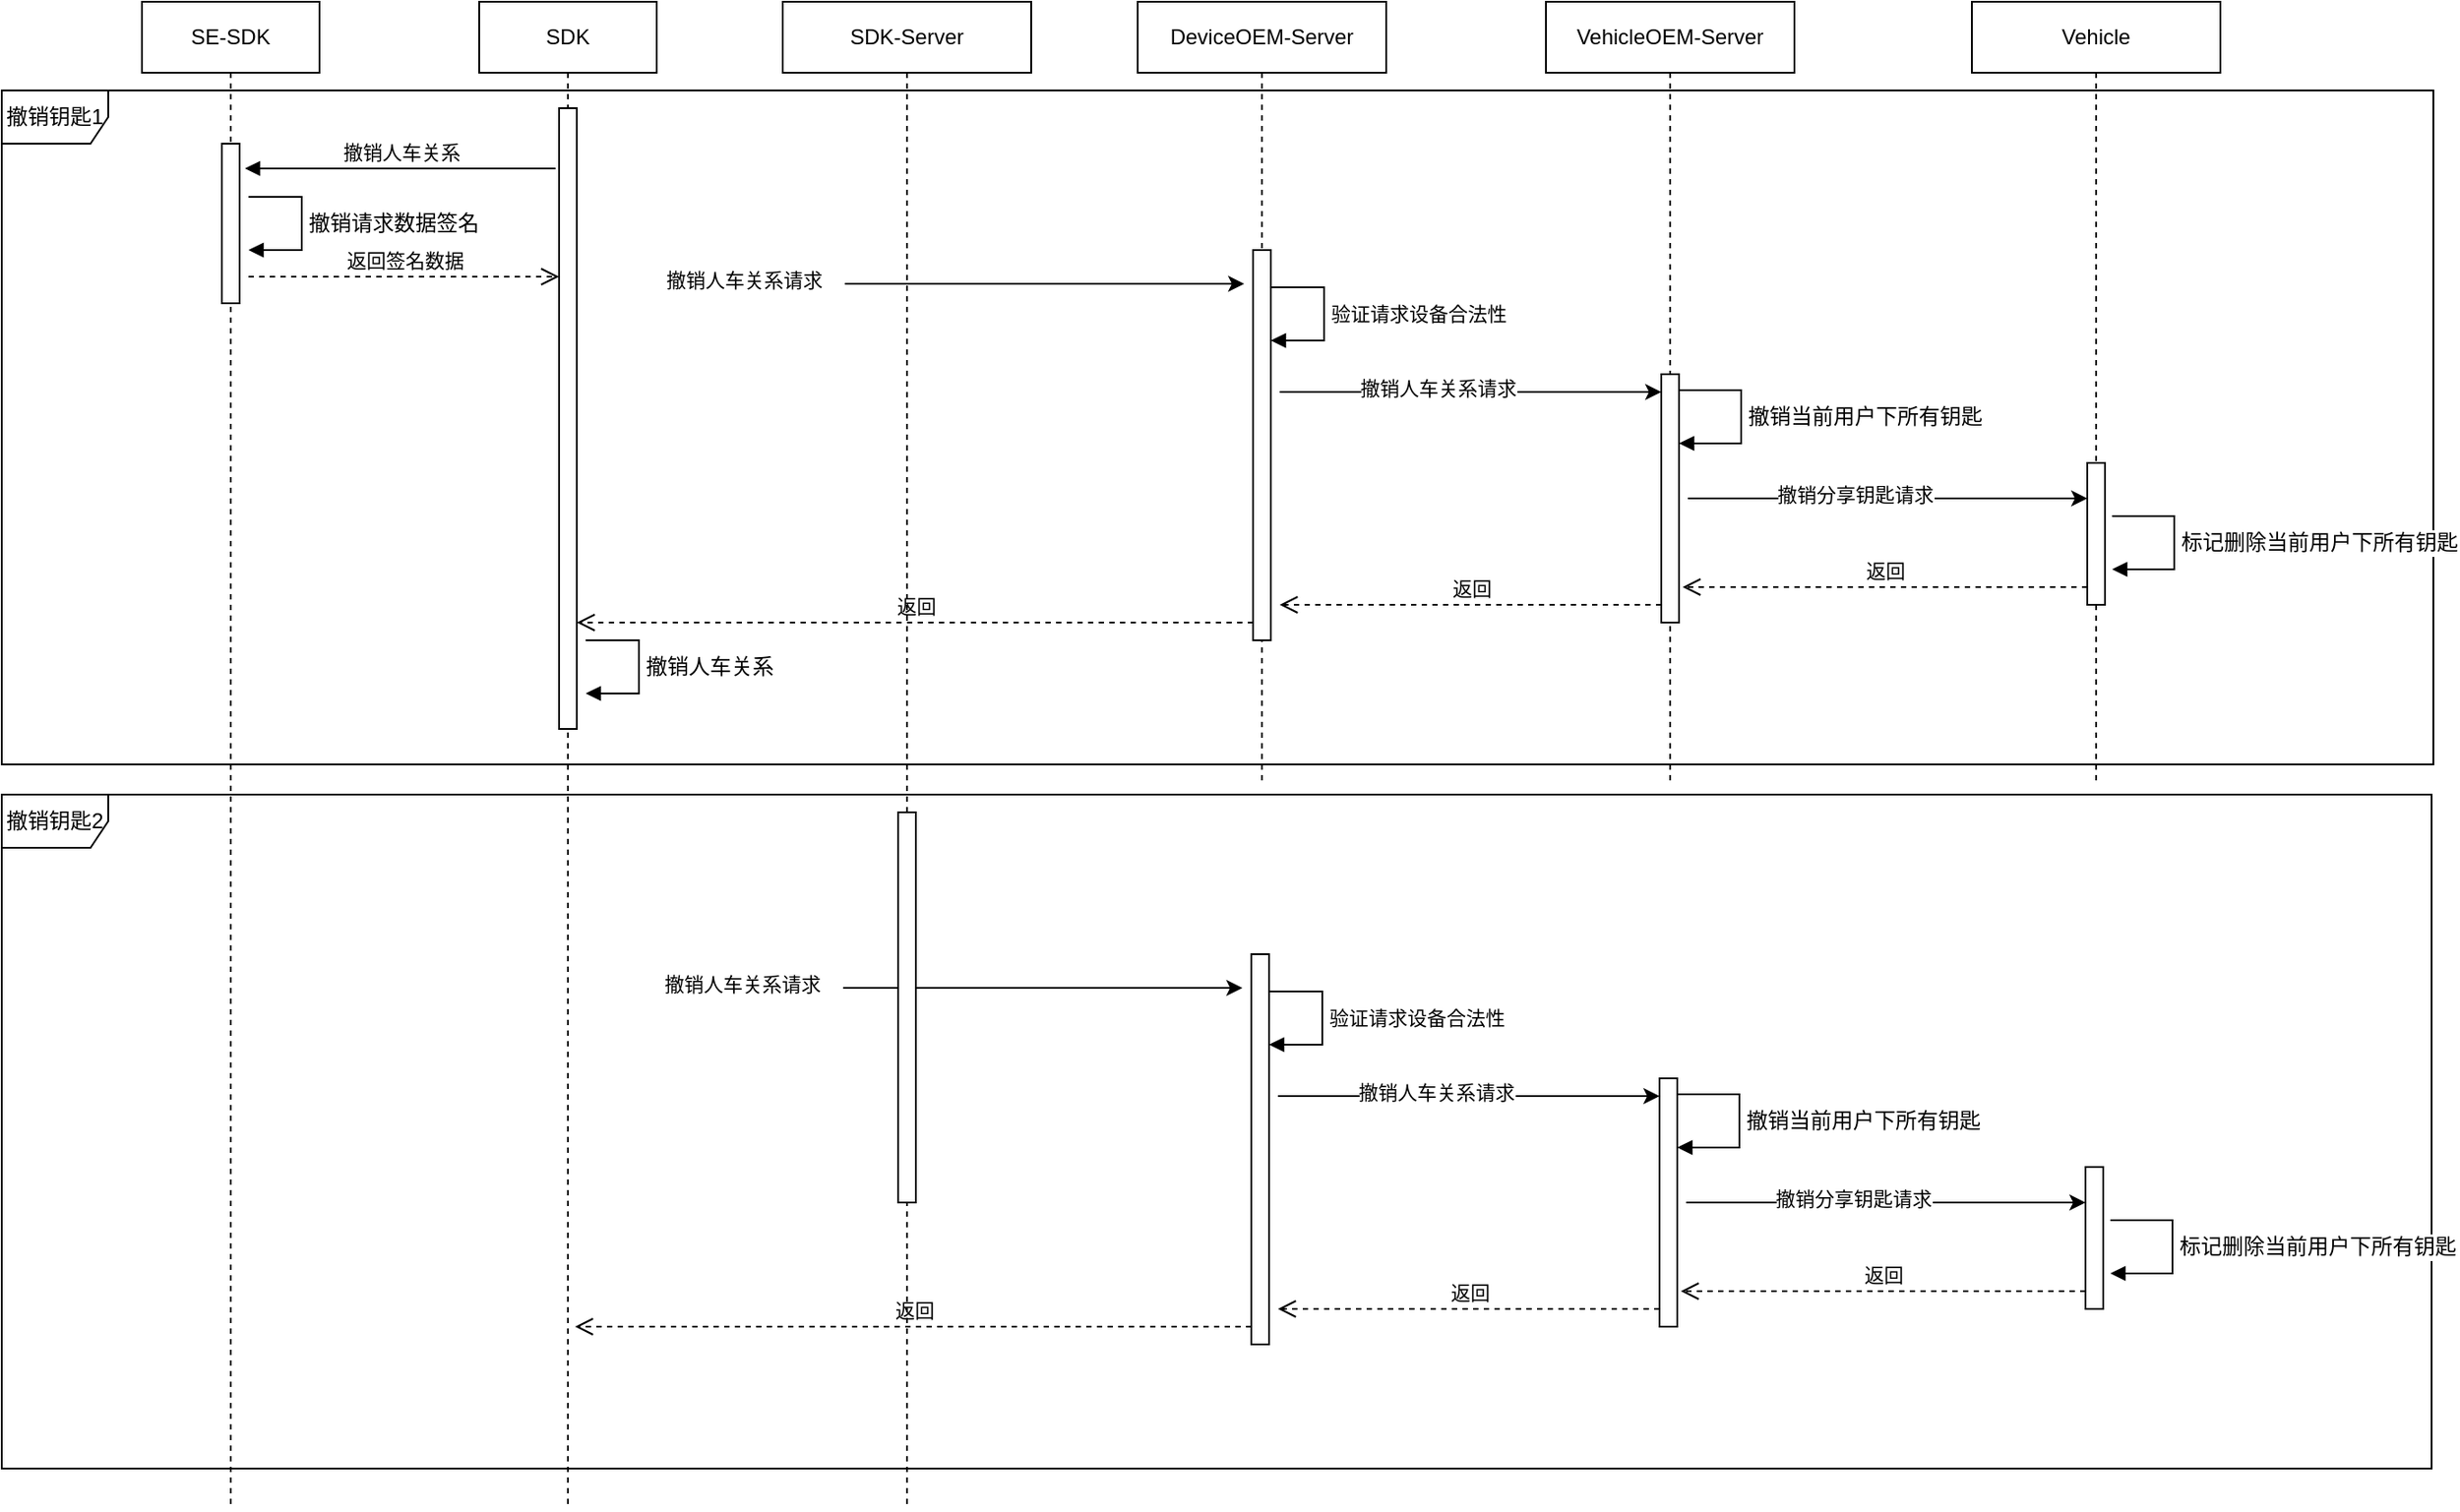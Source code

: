 <mxfile version="24.7.7">
  <diagram name="第 1 页" id="pRwHNNlRCIsjpIY2URZG">
    <mxGraphModel dx="2536" dy="927" grid="1" gridSize="10" guides="1" tooltips="1" connect="1" arrows="1" fold="1" page="1" pageScale="1" pageWidth="827" pageHeight="1169" math="0" shadow="0">
      <root>
        <mxCell id="0" />
        <mxCell id="1" parent="0" />
        <mxCell id="WlolENBASXnC9q6rWEca-1" value="SE-SDK" style="shape=umlLifeline;perimeter=lifelinePerimeter;whiteSpace=wrap;html=1;container=0;dropTarget=0;collapsible=0;recursiveResize=0;outlineConnect=0;portConstraint=eastwest;newEdgeStyle={&quot;edgeStyle&quot;:&quot;elbowEdgeStyle&quot;,&quot;elbow&quot;:&quot;vertical&quot;,&quot;curved&quot;:0,&quot;rounded&quot;:0};" vertex="1" parent="1">
          <mxGeometry x="-501" y="40" width="100" height="850" as="geometry" />
        </mxCell>
        <mxCell id="WlolENBASXnC9q6rWEca-2" value="" style="html=1;points=[];perimeter=orthogonalPerimeter;outlineConnect=0;targetShapes=umlLifeline;portConstraint=eastwest;newEdgeStyle={&quot;edgeStyle&quot;:&quot;elbowEdgeStyle&quot;,&quot;elbow&quot;:&quot;vertical&quot;,&quot;curved&quot;:0,&quot;rounded&quot;:0};" vertex="1" parent="WlolENBASXnC9q6rWEca-1">
          <mxGeometry x="45" y="80" width="10" height="90" as="geometry" />
        </mxCell>
        <mxCell id="WlolENBASXnC9q6rWEca-4" value="SDK" style="shape=umlLifeline;perimeter=lifelinePerimeter;whiteSpace=wrap;html=1;container=0;dropTarget=0;collapsible=0;recursiveResize=0;outlineConnect=0;portConstraint=eastwest;newEdgeStyle={&quot;edgeStyle&quot;:&quot;elbowEdgeStyle&quot;,&quot;elbow&quot;:&quot;vertical&quot;,&quot;curved&quot;:0,&quot;rounded&quot;:0};" vertex="1" parent="1">
          <mxGeometry x="-311" y="40" width="100" height="850" as="geometry" />
        </mxCell>
        <mxCell id="WlolENBASXnC9q6rWEca-5" value="" style="html=1;points=[];perimeter=orthogonalPerimeter;outlineConnect=0;targetShapes=umlLifeline;portConstraint=eastwest;newEdgeStyle={&quot;edgeStyle&quot;:&quot;elbowEdgeStyle&quot;,&quot;elbow&quot;:&quot;vertical&quot;,&quot;curved&quot;:0,&quot;rounded&quot;:0};" vertex="1" parent="WlolENBASXnC9q6rWEca-4">
          <mxGeometry x="45" y="60" width="10" height="350" as="geometry" />
        </mxCell>
        <mxCell id="WlolENBASXnC9q6rWEca-7" value="撤销人车关系" style="html=1;verticalAlign=bottom;endArrow=block;edgeStyle=elbowEdgeStyle;elbow=vertical;curved=0;rounded=0;" edge="1" parent="1">
          <mxGeometry relative="1" as="geometry">
            <mxPoint x="-268" y="134" as="sourcePoint" />
            <Array as="points" />
            <mxPoint x="-443" y="134" as="targetPoint" />
          </mxGeometry>
        </mxCell>
        <mxCell id="WlolENBASXnC9q6rWEca-9" value="返回签名数据" style="html=1;verticalAlign=bottom;endArrow=open;dashed=1;endSize=8;edgeStyle=elbowEdgeStyle;elbow=vertical;curved=0;rounded=0;" edge="1" parent="1">
          <mxGeometry relative="1" as="geometry">
            <mxPoint x="-266" y="195" as="targetPoint" />
            <Array as="points">
              <mxPoint x="-351" y="195" />
            </Array>
            <mxPoint x="-441" y="195" as="sourcePoint" />
          </mxGeometry>
        </mxCell>
        <mxCell id="WlolENBASXnC9q6rWEca-10" value="DeviceOEM-Server" style="shape=umlLifeline;perimeter=lifelinePerimeter;whiteSpace=wrap;html=1;container=0;dropTarget=0;collapsible=0;recursiveResize=0;outlineConnect=0;portConstraint=eastwest;newEdgeStyle={&quot;edgeStyle&quot;:&quot;elbowEdgeStyle&quot;,&quot;elbow&quot;:&quot;vertical&quot;,&quot;curved&quot;:0,&quot;rounded&quot;:0};" vertex="1" parent="1">
          <mxGeometry x="60" y="40" width="140" height="440" as="geometry" />
        </mxCell>
        <mxCell id="WlolENBASXnC9q6rWEca-11" value="" style="html=1;points=[];perimeter=orthogonalPerimeter;outlineConnect=0;targetShapes=umlLifeline;portConstraint=eastwest;newEdgeStyle={&quot;edgeStyle&quot;:&quot;elbowEdgeStyle&quot;,&quot;elbow&quot;:&quot;vertical&quot;,&quot;curved&quot;:0,&quot;rounded&quot;:0};" vertex="1" parent="WlolENBASXnC9q6rWEca-10">
          <mxGeometry x="65" y="140" width="10" height="220" as="geometry" />
        </mxCell>
        <mxCell id="WlolENBASXnC9q6rWEca-17" value="VehicleOEM-Server" style="shape=umlLifeline;perimeter=lifelinePerimeter;whiteSpace=wrap;html=1;container=0;dropTarget=0;collapsible=0;recursiveResize=0;outlineConnect=0;portConstraint=eastwest;newEdgeStyle={&quot;edgeStyle&quot;:&quot;elbowEdgeStyle&quot;,&quot;elbow&quot;:&quot;vertical&quot;,&quot;curved&quot;:0,&quot;rounded&quot;:0};" vertex="1" parent="1">
          <mxGeometry x="290" y="40" width="140" height="440" as="geometry" />
        </mxCell>
        <mxCell id="WlolENBASXnC9q6rWEca-43" value="" style="html=1;points=[];perimeter=orthogonalPerimeter;outlineConnect=0;targetShapes=umlLifeline;portConstraint=eastwest;newEdgeStyle={&quot;edgeStyle&quot;:&quot;elbowEdgeStyle&quot;,&quot;elbow&quot;:&quot;vertical&quot;,&quot;curved&quot;:0,&quot;rounded&quot;:0};" vertex="1" parent="WlolENBASXnC9q6rWEca-17">
          <mxGeometry x="65" y="210" width="10" height="140" as="geometry" />
        </mxCell>
        <mxCell id="WlolENBASXnC9q6rWEca-44" value="撤销当前用户下所有钥匙" style="html=1;align=left;spacingLeft=2;endArrow=block;rounded=0;edgeStyle=orthogonalEdgeStyle;curved=0;rounded=0;fontFamily=Helvetica;fontSize=12;fontColor=default;" edge="1" parent="WlolENBASXnC9q6rWEca-17">
          <mxGeometry relative="1" as="geometry">
            <mxPoint x="75" y="219" as="sourcePoint" />
            <Array as="points">
              <mxPoint x="110" y="219" />
              <mxPoint x="110" y="249" />
            </Array>
            <mxPoint x="75" y="249" as="targetPoint" />
          </mxGeometry>
        </mxCell>
        <mxCell id="WlolENBASXnC9q6rWEca-20" value="Vehicle" style="shape=umlLifeline;perimeter=lifelinePerimeter;whiteSpace=wrap;html=1;container=0;dropTarget=0;collapsible=0;recursiveResize=0;outlineConnect=0;portConstraint=eastwest;newEdgeStyle={&quot;edgeStyle&quot;:&quot;elbowEdgeStyle&quot;,&quot;elbow&quot;:&quot;vertical&quot;,&quot;curved&quot;:0,&quot;rounded&quot;:0};" vertex="1" parent="1">
          <mxGeometry x="530" y="40" width="140" height="440" as="geometry" />
        </mxCell>
        <mxCell id="WlolENBASXnC9q6rWEca-47" value="" style="html=1;points=[];perimeter=orthogonalPerimeter;outlineConnect=0;targetShapes=umlLifeline;portConstraint=eastwest;newEdgeStyle={&quot;edgeStyle&quot;:&quot;elbowEdgeStyle&quot;,&quot;elbow&quot;:&quot;vertical&quot;,&quot;curved&quot;:0,&quot;rounded&quot;:0};" vertex="1" parent="WlolENBASXnC9q6rWEca-20">
          <mxGeometry x="65" y="260" width="10" height="80" as="geometry" />
        </mxCell>
        <mxCell id="WlolENBASXnC9q6rWEca-21" value="" style="endArrow=classic;html=1;rounded=0;" edge="1" parent="1">
          <mxGeometry width="50" height="50" relative="1" as="geometry">
            <mxPoint x="-105" y="199" as="sourcePoint" />
            <mxPoint x="120" y="199" as="targetPoint" />
          </mxGeometry>
        </mxCell>
        <mxCell id="WlolENBASXnC9q6rWEca-22" value="撤销人车关系请求" style="edgeLabel;html=1;align=center;verticalAlign=middle;resizable=0;points=[];" vertex="1" connectable="0" parent="WlolENBASXnC9q6rWEca-21">
          <mxGeometry x="-0.17" y="2" relative="1" as="geometry">
            <mxPoint x="-151" as="offset" />
          </mxGeometry>
        </mxCell>
        <mxCell id="WlolENBASXnC9q6rWEca-23" value="&lt;font style=&quot;font-size: 11px;&quot;&gt;验证请求设备合法性&lt;/font&gt;" style="html=1;align=left;spacingLeft=2;endArrow=block;rounded=0;edgeStyle=orthogonalEdgeStyle;curved=0;rounded=0;fontFamily=Helvetica;fontSize=12;fontColor=default;" edge="1" parent="1">
          <mxGeometry relative="1" as="geometry">
            <mxPoint x="135" y="201" as="sourcePoint" />
            <Array as="points">
              <mxPoint x="165" y="201" />
              <mxPoint x="165" y="231" />
            </Array>
            <mxPoint x="135" y="231" as="targetPoint" />
          </mxGeometry>
        </mxCell>
        <mxCell id="WlolENBASXnC9q6rWEca-24" value="撤销人车关系" style="html=1;align=left;spacingLeft=2;endArrow=block;rounded=0;edgeStyle=orthogonalEdgeStyle;curved=0;rounded=0;fontFamily=Helvetica;fontSize=12;fontColor=default;" edge="1" parent="1">
          <mxGeometry relative="1" as="geometry">
            <mxPoint x="-251" y="400" as="sourcePoint" />
            <Array as="points">
              <mxPoint x="-221" y="400" />
              <mxPoint x="-221" y="430" />
            </Array>
            <mxPoint x="-251" y="430" as="targetPoint" />
          </mxGeometry>
        </mxCell>
        <mxCell id="WlolENBASXnC9q6rWEca-25" value="撤销钥匙1" style="shape=umlFrame;whiteSpace=wrap;html=1;pointerEvents=0;sketch=0;strokeColor=default;align=center;verticalAlign=middle;fontFamily=Helvetica;fontSize=12;fontColor=default;fillColor=default;" vertex="1" parent="1">
          <mxGeometry x="-580" y="90" width="1370" height="380" as="geometry" />
        </mxCell>
        <mxCell id="WlolENBASXnC9q6rWEca-26" value="撤销请求数据签名" style="html=1;align=left;spacingLeft=2;endArrow=block;rounded=0;edgeStyle=orthogonalEdgeStyle;curved=0;rounded=0;fontFamily=Helvetica;fontSize=12;fontColor=default;" edge="1" parent="1">
          <mxGeometry relative="1" as="geometry">
            <mxPoint x="-441" y="150" as="sourcePoint" />
            <Array as="points">
              <mxPoint x="-411" y="150" />
              <mxPoint x="-411" y="180" />
            </Array>
            <mxPoint x="-441" y="180" as="targetPoint" />
          </mxGeometry>
        </mxCell>
        <mxCell id="WlolENBASXnC9q6rWEca-41" value="" style="endArrow=classic;html=1;rounded=0;" edge="1" parent="1">
          <mxGeometry width="50" height="50" relative="1" as="geometry">
            <mxPoint x="140" y="260" as="sourcePoint" />
            <mxPoint x="355" y="260" as="targetPoint" />
          </mxGeometry>
        </mxCell>
        <mxCell id="WlolENBASXnC9q6rWEca-42" value="撤销人车关系请求" style="edgeLabel;html=1;align=center;verticalAlign=middle;resizable=0;points=[];" vertex="1" connectable="0" parent="WlolENBASXnC9q6rWEca-41">
          <mxGeometry x="-0.17" y="2" relative="1" as="geometry">
            <mxPoint as="offset" />
          </mxGeometry>
        </mxCell>
        <mxCell id="WlolENBASXnC9q6rWEca-45" value="" style="endArrow=classic;html=1;rounded=0;" edge="1" parent="1">
          <mxGeometry width="50" height="50" relative="1" as="geometry">
            <mxPoint x="370" y="320" as="sourcePoint" />
            <mxPoint x="595" y="320" as="targetPoint" />
          </mxGeometry>
        </mxCell>
        <mxCell id="WlolENBASXnC9q6rWEca-46" value="撤销分享钥匙请求" style="edgeLabel;html=1;align=center;verticalAlign=middle;resizable=0;points=[];" vertex="1" connectable="0" parent="WlolENBASXnC9q6rWEca-45">
          <mxGeometry x="-0.17" y="2" relative="1" as="geometry">
            <mxPoint as="offset" />
          </mxGeometry>
        </mxCell>
        <mxCell id="WlolENBASXnC9q6rWEca-48" value="标记删除当前用户下所有钥匙" style="html=1;align=left;spacingLeft=2;endArrow=block;rounded=0;edgeStyle=orthogonalEdgeStyle;curved=0;rounded=0;fontFamily=Helvetica;fontSize=12;fontColor=default;" edge="1" parent="1">
          <mxGeometry relative="1" as="geometry">
            <mxPoint x="609" y="330" as="sourcePoint" />
            <Array as="points">
              <mxPoint x="644" y="330" />
              <mxPoint x="644" y="360" />
            </Array>
            <mxPoint x="609" y="360" as="targetPoint" />
          </mxGeometry>
        </mxCell>
        <mxCell id="WlolENBASXnC9q6rWEca-49" value="返回" style="html=1;verticalAlign=bottom;endArrow=open;dashed=1;endSize=8;edgeStyle=elbowEdgeStyle;elbow=vertical;curved=0;rounded=0;" edge="1" parent="1">
          <mxGeometry relative="1" as="geometry">
            <mxPoint x="367" y="370" as="targetPoint" />
            <Array as="points" />
            <mxPoint x="595" y="370" as="sourcePoint" />
          </mxGeometry>
        </mxCell>
        <mxCell id="WlolENBASXnC9q6rWEca-50" value="返回" style="html=1;verticalAlign=bottom;endArrow=open;dashed=1;endSize=8;edgeStyle=elbowEdgeStyle;elbow=vertical;curved=0;rounded=0;" edge="1" parent="1">
          <mxGeometry relative="1" as="geometry">
            <mxPoint x="140" y="380" as="targetPoint" />
            <Array as="points" />
            <mxPoint x="355" y="380" as="sourcePoint" />
          </mxGeometry>
        </mxCell>
        <mxCell id="WlolENBASXnC9q6rWEca-51" value="返回" style="html=1;verticalAlign=bottom;endArrow=open;dashed=1;endSize=8;edgeStyle=elbowEdgeStyle;elbow=vertical;curved=0;rounded=0;" edge="1" parent="1" target="WlolENBASXnC9q6rWEca-5">
          <mxGeometry relative="1" as="geometry">
            <mxPoint x="-90" y="390" as="targetPoint" />
            <Array as="points" />
            <mxPoint x="125" y="390" as="sourcePoint" />
          </mxGeometry>
        </mxCell>
        <mxCell id="WlolENBASXnC9q6rWEca-56" value="" style="html=1;points=[];perimeter=orthogonalPerimeter;outlineConnect=0;targetShapes=umlLifeline;portConstraint=eastwest;newEdgeStyle={&quot;edgeStyle&quot;:&quot;elbowEdgeStyle&quot;,&quot;elbow&quot;:&quot;vertical&quot;,&quot;curved&quot;:0,&quot;rounded&quot;:0};" vertex="1" parent="1">
          <mxGeometry x="124" y="577" width="10" height="220" as="geometry" />
        </mxCell>
        <mxCell id="WlolENBASXnC9q6rWEca-57" value="" style="html=1;points=[];perimeter=orthogonalPerimeter;outlineConnect=0;targetShapes=umlLifeline;portConstraint=eastwest;newEdgeStyle={&quot;edgeStyle&quot;:&quot;elbowEdgeStyle&quot;,&quot;elbow&quot;:&quot;vertical&quot;,&quot;curved&quot;:0,&quot;rounded&quot;:0};" vertex="1" parent="1">
          <mxGeometry x="354" y="647" width="10" height="140" as="geometry" />
        </mxCell>
        <mxCell id="WlolENBASXnC9q6rWEca-58" value="撤销当前用户下所有钥匙" style="html=1;align=left;spacingLeft=2;endArrow=block;rounded=0;edgeStyle=orthogonalEdgeStyle;curved=0;rounded=0;fontFamily=Helvetica;fontSize=12;fontColor=default;" edge="1" parent="1">
          <mxGeometry relative="1" as="geometry">
            <mxPoint x="364" y="656" as="sourcePoint" />
            <Array as="points">
              <mxPoint x="399" y="656" />
              <mxPoint x="399" y="686" />
            </Array>
            <mxPoint x="364" y="686" as="targetPoint" />
          </mxGeometry>
        </mxCell>
        <mxCell id="WlolENBASXnC9q6rWEca-59" value="" style="html=1;points=[];perimeter=orthogonalPerimeter;outlineConnect=0;targetShapes=umlLifeline;portConstraint=eastwest;newEdgeStyle={&quot;edgeStyle&quot;:&quot;elbowEdgeStyle&quot;,&quot;elbow&quot;:&quot;vertical&quot;,&quot;curved&quot;:0,&quot;rounded&quot;:0};" vertex="1" parent="1">
          <mxGeometry x="594" y="697" width="10" height="80" as="geometry" />
        </mxCell>
        <mxCell id="WlolENBASXnC9q6rWEca-60" value="" style="endArrow=classic;html=1;rounded=0;" edge="1" parent="1">
          <mxGeometry width="50" height="50" relative="1" as="geometry">
            <mxPoint x="-106" y="596" as="sourcePoint" />
            <mxPoint x="119" y="596" as="targetPoint" />
          </mxGeometry>
        </mxCell>
        <mxCell id="WlolENBASXnC9q6rWEca-61" value="撤销人车关系请求" style="edgeLabel;html=1;align=center;verticalAlign=middle;resizable=0;points=[];" vertex="1" connectable="0" parent="WlolENBASXnC9q6rWEca-60">
          <mxGeometry x="-0.17" y="2" relative="1" as="geometry">
            <mxPoint x="-151" as="offset" />
          </mxGeometry>
        </mxCell>
        <mxCell id="WlolENBASXnC9q6rWEca-62" value="&lt;font style=&quot;font-size: 11px;&quot;&gt;验证请求设备合法性&lt;/font&gt;" style="html=1;align=left;spacingLeft=2;endArrow=block;rounded=0;edgeStyle=orthogonalEdgeStyle;curved=0;rounded=0;fontFamily=Helvetica;fontSize=12;fontColor=default;" edge="1" parent="1">
          <mxGeometry relative="1" as="geometry">
            <mxPoint x="134" y="598" as="sourcePoint" />
            <Array as="points">
              <mxPoint x="164" y="598" />
              <mxPoint x="164" y="628" />
            </Array>
            <mxPoint x="134" y="628" as="targetPoint" />
          </mxGeometry>
        </mxCell>
        <mxCell id="WlolENBASXnC9q6rWEca-64" value="撤销钥匙2" style="shape=umlFrame;whiteSpace=wrap;html=1;pointerEvents=0;sketch=0;strokeColor=default;align=center;verticalAlign=middle;fontFamily=Helvetica;fontSize=12;fontColor=default;fillColor=default;" vertex="1" parent="1">
          <mxGeometry x="-580" y="487" width="1369" height="380" as="geometry" />
        </mxCell>
        <mxCell id="WlolENBASXnC9q6rWEca-66" value="" style="endArrow=classic;html=1;rounded=0;" edge="1" parent="1">
          <mxGeometry width="50" height="50" relative="1" as="geometry">
            <mxPoint x="139" y="657" as="sourcePoint" />
            <mxPoint x="354" y="657" as="targetPoint" />
          </mxGeometry>
        </mxCell>
        <mxCell id="WlolENBASXnC9q6rWEca-67" value="撤销人车关系请求" style="edgeLabel;html=1;align=center;verticalAlign=middle;resizable=0;points=[];" vertex="1" connectable="0" parent="WlolENBASXnC9q6rWEca-66">
          <mxGeometry x="-0.17" y="2" relative="1" as="geometry">
            <mxPoint as="offset" />
          </mxGeometry>
        </mxCell>
        <mxCell id="WlolENBASXnC9q6rWEca-68" value="" style="endArrow=classic;html=1;rounded=0;" edge="1" parent="1">
          <mxGeometry width="50" height="50" relative="1" as="geometry">
            <mxPoint x="369" y="717" as="sourcePoint" />
            <mxPoint x="594" y="717" as="targetPoint" />
          </mxGeometry>
        </mxCell>
        <mxCell id="WlolENBASXnC9q6rWEca-69" value="撤销分享钥匙请求" style="edgeLabel;html=1;align=center;verticalAlign=middle;resizable=0;points=[];" vertex="1" connectable="0" parent="WlolENBASXnC9q6rWEca-68">
          <mxGeometry x="-0.17" y="2" relative="1" as="geometry">
            <mxPoint as="offset" />
          </mxGeometry>
        </mxCell>
        <mxCell id="WlolENBASXnC9q6rWEca-70" value="标记删除当前用户下所有钥匙" style="html=1;align=left;spacingLeft=2;endArrow=block;rounded=0;edgeStyle=orthogonalEdgeStyle;curved=0;rounded=0;fontFamily=Helvetica;fontSize=12;fontColor=default;" edge="1" parent="1">
          <mxGeometry relative="1" as="geometry">
            <mxPoint x="608" y="727" as="sourcePoint" />
            <Array as="points">
              <mxPoint x="643" y="727" />
              <mxPoint x="643" y="757" />
            </Array>
            <mxPoint x="608" y="757" as="targetPoint" />
          </mxGeometry>
        </mxCell>
        <mxCell id="WlolENBASXnC9q6rWEca-71" value="返回" style="html=1;verticalAlign=bottom;endArrow=open;dashed=1;endSize=8;edgeStyle=elbowEdgeStyle;elbow=vertical;curved=0;rounded=0;" edge="1" parent="1">
          <mxGeometry relative="1" as="geometry">
            <mxPoint x="366" y="767" as="targetPoint" />
            <Array as="points" />
            <mxPoint x="594" y="767" as="sourcePoint" />
          </mxGeometry>
        </mxCell>
        <mxCell id="WlolENBASXnC9q6rWEca-72" value="返回" style="html=1;verticalAlign=bottom;endArrow=open;dashed=1;endSize=8;edgeStyle=elbowEdgeStyle;elbow=vertical;curved=0;rounded=0;" edge="1" parent="1">
          <mxGeometry relative="1" as="geometry">
            <mxPoint x="139" y="777" as="targetPoint" />
            <Array as="points" />
            <mxPoint x="354" y="777" as="sourcePoint" />
          </mxGeometry>
        </mxCell>
        <mxCell id="WlolENBASXnC9q6rWEca-73" value="返回" style="html=1;verticalAlign=bottom;endArrow=open;dashed=1;endSize=8;edgeStyle=elbowEdgeStyle;elbow=vertical;curved=0;rounded=0;" edge="1" parent="1">
          <mxGeometry relative="1" as="geometry">
            <mxPoint x="-257" y="787" as="targetPoint" />
            <Array as="points" />
            <mxPoint x="124" y="787" as="sourcePoint" />
          </mxGeometry>
        </mxCell>
        <mxCell id="WlolENBASXnC9q6rWEca-74" value="SDK-Server" style="shape=umlLifeline;perimeter=lifelinePerimeter;whiteSpace=wrap;html=1;container=0;dropTarget=0;collapsible=0;recursiveResize=0;outlineConnect=0;portConstraint=eastwest;newEdgeStyle={&quot;edgeStyle&quot;:&quot;elbowEdgeStyle&quot;,&quot;elbow&quot;:&quot;vertical&quot;,&quot;curved&quot;:0,&quot;rounded&quot;:0};" vertex="1" parent="1">
          <mxGeometry x="-140" y="40" width="140" height="850" as="geometry" />
        </mxCell>
        <mxCell id="WlolENBASXnC9q6rWEca-75" value="" style="html=1;points=[];perimeter=orthogonalPerimeter;outlineConnect=0;targetShapes=umlLifeline;portConstraint=eastwest;newEdgeStyle={&quot;edgeStyle&quot;:&quot;elbowEdgeStyle&quot;,&quot;elbow&quot;:&quot;vertical&quot;,&quot;curved&quot;:0,&quot;rounded&quot;:0};" vertex="1" parent="WlolENBASXnC9q6rWEca-74">
          <mxGeometry x="65" y="457" width="10" height="220" as="geometry" />
        </mxCell>
      </root>
    </mxGraphModel>
  </diagram>
</mxfile>
